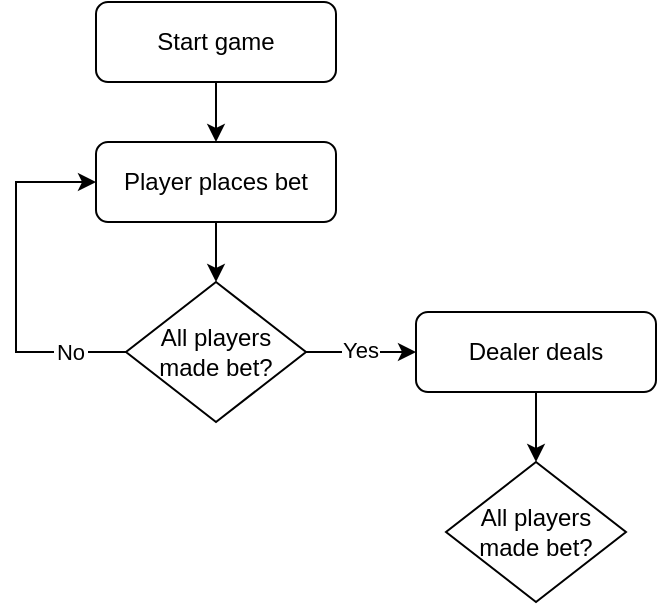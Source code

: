 <mxfile version="24.4.4" type="device">
  <diagram name="Page-1" id="H17z1Y_cHy1cBSQbOlY2">
    <mxGraphModel dx="746" dy="458" grid="1" gridSize="10" guides="1" tooltips="1" connect="1" arrows="1" fold="1" page="1" pageScale="1" pageWidth="1200" pageHeight="3000" math="0" shadow="0">
      <root>
        <mxCell id="0" />
        <mxCell id="1" parent="0" />
        <mxCell id="_EaelXhhroBqvKa-fgG_-22" style="edgeStyle=orthogonalEdgeStyle;rounded=0;orthogonalLoop=1;jettySize=auto;html=1;" edge="1" parent="1" source="_EaelXhhroBqvKa-fgG_-1" target="_EaelXhhroBqvKa-fgG_-4">
          <mxGeometry relative="1" as="geometry" />
        </mxCell>
        <mxCell id="_EaelXhhroBqvKa-fgG_-1" value="Start game" style="rounded=1;whiteSpace=wrap;html=1;" vertex="1" parent="1">
          <mxGeometry x="540" y="40" width="120" height="40" as="geometry" />
        </mxCell>
        <mxCell id="_EaelXhhroBqvKa-fgG_-5" style="edgeStyle=orthogonalEdgeStyle;rounded=0;orthogonalLoop=1;jettySize=auto;html=1;entryX=0.5;entryY=0;entryDx=0;entryDy=0;" edge="1" parent="1" source="_EaelXhhroBqvKa-fgG_-4" target="_EaelXhhroBqvKa-fgG_-8">
          <mxGeometry relative="1" as="geometry">
            <mxPoint x="600" y="180" as="targetPoint" />
          </mxGeometry>
        </mxCell>
        <mxCell id="_EaelXhhroBqvKa-fgG_-4" value="Player places bet" style="rounded=1;whiteSpace=wrap;html=1;" vertex="1" parent="1">
          <mxGeometry x="540" y="110" width="120" height="40" as="geometry" />
        </mxCell>
        <mxCell id="_EaelXhhroBqvKa-fgG_-12" style="edgeStyle=orthogonalEdgeStyle;rounded=0;orthogonalLoop=1;jettySize=auto;html=1;exitX=1;exitY=0.5;exitDx=0;exitDy=0;entryX=0;entryY=0.5;entryDx=0;entryDy=0;" edge="1" parent="1" source="_EaelXhhroBqvKa-fgG_-8" target="_EaelXhhroBqvKa-fgG_-11">
          <mxGeometry relative="1" as="geometry" />
        </mxCell>
        <mxCell id="_EaelXhhroBqvKa-fgG_-13" value="Yes" style="edgeLabel;html=1;align=center;verticalAlign=middle;resizable=0;points=[];labelBorderColor=#FFFFFF;" vertex="1" connectable="0" parent="_EaelXhhroBqvKa-fgG_-12">
          <mxGeometry x="-0.04" y="1" relative="1" as="geometry">
            <mxPoint as="offset" />
          </mxGeometry>
        </mxCell>
        <mxCell id="_EaelXhhroBqvKa-fgG_-19" style="edgeStyle=orthogonalEdgeStyle;rounded=0;orthogonalLoop=1;jettySize=auto;html=1;exitX=0;exitY=0.5;exitDx=0;exitDy=0;entryX=0;entryY=0.5;entryDx=0;entryDy=0;" edge="1" parent="1" source="_EaelXhhroBqvKa-fgG_-8" target="_EaelXhhroBqvKa-fgG_-4">
          <mxGeometry relative="1" as="geometry">
            <Array as="points">
              <mxPoint x="500" y="215" />
              <mxPoint x="500" y="130" />
            </Array>
          </mxGeometry>
        </mxCell>
        <mxCell id="_EaelXhhroBqvKa-fgG_-21" value="No" style="edgeLabel;html=1;align=center;verticalAlign=middle;resizable=0;points=[];labelBorderColor=#FFFFFF;" vertex="1" connectable="0" parent="_EaelXhhroBqvKa-fgG_-19">
          <mxGeometry x="-0.827" y="-1" relative="1" as="geometry">
            <mxPoint x="-13" y="1" as="offset" />
          </mxGeometry>
        </mxCell>
        <mxCell id="_EaelXhhroBqvKa-fgG_-8" value="All players made bet?" style="rhombus;whiteSpace=wrap;html=1;" vertex="1" parent="1">
          <mxGeometry x="555" y="180" width="90" height="70" as="geometry" />
        </mxCell>
        <mxCell id="_EaelXhhroBqvKa-fgG_-25" style="edgeStyle=orthogonalEdgeStyle;rounded=0;orthogonalLoop=1;jettySize=auto;html=1;entryX=0.5;entryY=0;entryDx=0;entryDy=0;" edge="1" parent="1" source="_EaelXhhroBqvKa-fgG_-11" target="_EaelXhhroBqvKa-fgG_-24">
          <mxGeometry relative="1" as="geometry" />
        </mxCell>
        <mxCell id="_EaelXhhroBqvKa-fgG_-11" value="Dealer deals" style="rounded=1;whiteSpace=wrap;html=1;" vertex="1" parent="1">
          <mxGeometry x="700" y="195" width="120" height="40" as="geometry" />
        </mxCell>
        <mxCell id="_EaelXhhroBqvKa-fgG_-24" value="All players made bet?" style="rhombus;whiteSpace=wrap;html=1;" vertex="1" parent="1">
          <mxGeometry x="715" y="270" width="90" height="70" as="geometry" />
        </mxCell>
      </root>
    </mxGraphModel>
  </diagram>
</mxfile>
